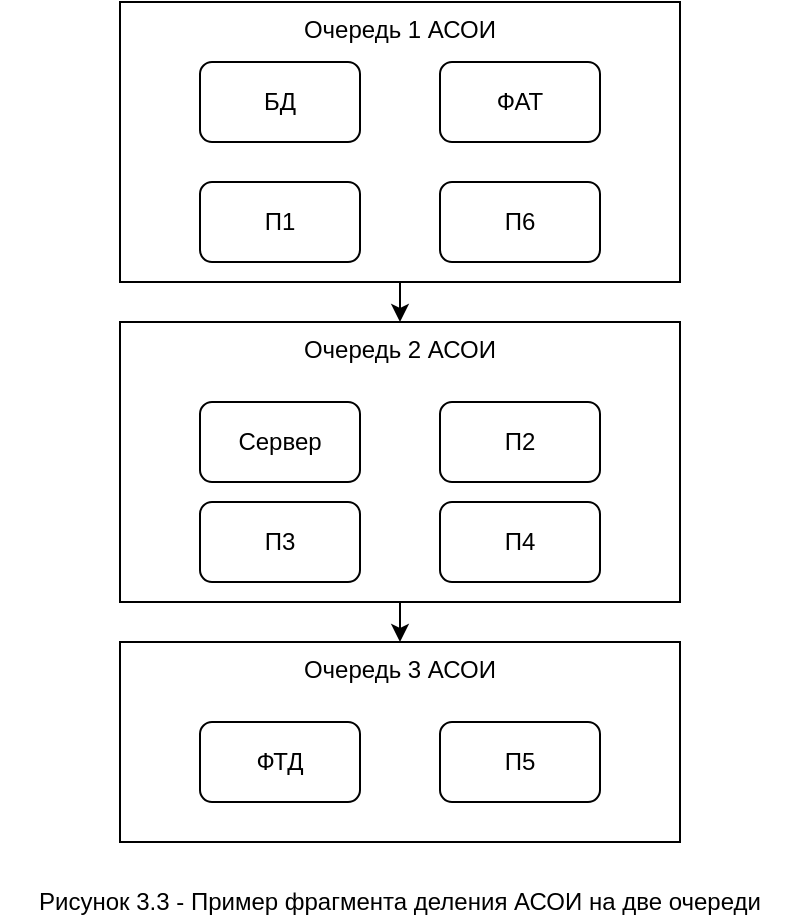 <mxfile version="16.5.1" type="device"><diagram id="CRMMfy00SKpWV_udfH-Z" name="Page-1"><mxGraphModel dx="1038" dy="660" grid="1" gridSize="10" guides="1" tooltips="1" connect="1" arrows="1" fold="1" page="1" pageScale="1" pageWidth="850" pageHeight="1100" math="0" shadow="0"><root><mxCell id="0"/><mxCell id="1" parent="0"/><mxCell id="uxE-2YqZyLshDY9s6c6G-19" value="Очередь 3 АСОИ" style="rounded=0;whiteSpace=wrap;html=1;verticalAlign=top;" vertex="1" parent="1"><mxGeometry x="80" y="360" width="280" height="100" as="geometry"/></mxCell><mxCell id="uxE-2YqZyLshDY9s6c6G-24" style="edgeStyle=orthogonalEdgeStyle;rounded=0;orthogonalLoop=1;jettySize=auto;html=1;exitX=0.5;exitY=1;exitDx=0;exitDy=0;entryX=0.5;entryY=0;entryDx=0;entryDy=0;" edge="1" parent="1" source="uxE-2YqZyLshDY9s6c6G-14" target="uxE-2YqZyLshDY9s6c6G-19"><mxGeometry relative="1" as="geometry"/></mxCell><mxCell id="uxE-2YqZyLshDY9s6c6G-14" value="Очередь 2 АСОИ" style="rounded=0;whiteSpace=wrap;html=1;verticalAlign=top;" vertex="1" parent="1"><mxGeometry x="80" y="200" width="280" height="140" as="geometry"/></mxCell><mxCell id="uxE-2YqZyLshDY9s6c6G-23" style="edgeStyle=orthogonalEdgeStyle;rounded=0;orthogonalLoop=1;jettySize=auto;html=1;exitX=0.5;exitY=1;exitDx=0;exitDy=0;entryX=0.5;entryY=0;entryDx=0;entryDy=0;" edge="1" parent="1" source="uxE-2YqZyLshDY9s6c6G-1" target="uxE-2YqZyLshDY9s6c6G-14"><mxGeometry relative="1" as="geometry"/></mxCell><mxCell id="uxE-2YqZyLshDY9s6c6G-1" value="Очередь 1 АСОИ" style="rounded=0;whiteSpace=wrap;html=1;verticalAlign=top;" vertex="1" parent="1"><mxGeometry x="80" y="40" width="280" height="140" as="geometry"/></mxCell><mxCell id="uxE-2YqZyLshDY9s6c6G-2" value="БД" style="rounded=1;whiteSpace=wrap;html=1;" vertex="1" parent="1"><mxGeometry x="120" y="70" width="80" height="40" as="geometry"/></mxCell><mxCell id="uxE-2YqZyLshDY9s6c6G-4" value="ФАТ" style="rounded=1;whiteSpace=wrap;html=1;" vertex="1" parent="1"><mxGeometry x="240" y="70" width="80" height="40" as="geometry"/></mxCell><mxCell id="uxE-2YqZyLshDY9s6c6G-5" value="П1" style="rounded=1;whiteSpace=wrap;html=1;" vertex="1" parent="1"><mxGeometry x="120" y="130" width="80" height="40" as="geometry"/></mxCell><mxCell id="uxE-2YqZyLshDY9s6c6G-6" value="П6" style="rounded=1;whiteSpace=wrap;html=1;" vertex="1" parent="1"><mxGeometry x="240" y="130" width="80" height="40" as="geometry"/></mxCell><mxCell id="uxE-2YqZyLshDY9s6c6G-8" value="Сервер" style="rounded=1;whiteSpace=wrap;html=1;" vertex="1" parent="1"><mxGeometry x="120" y="240" width="80" height="40" as="geometry"/></mxCell><mxCell id="uxE-2YqZyLshDY9s6c6G-9" value="П2" style="rounded=1;whiteSpace=wrap;html=1;" vertex="1" parent="1"><mxGeometry x="240" y="240" width="80" height="40" as="geometry"/></mxCell><mxCell id="uxE-2YqZyLshDY9s6c6G-10" value="П5" style="rounded=1;whiteSpace=wrap;html=1;" vertex="1" parent="1"><mxGeometry x="240" y="400" width="80" height="40" as="geometry"/></mxCell><mxCell id="uxE-2YqZyLshDY9s6c6G-11" value="ФТД" style="rounded=1;whiteSpace=wrap;html=1;" vertex="1" parent="1"><mxGeometry x="120" y="400" width="80" height="40" as="geometry"/></mxCell><mxCell id="uxE-2YqZyLshDY9s6c6G-12" value="П3" style="rounded=1;whiteSpace=wrap;html=1;" vertex="1" parent="1"><mxGeometry x="120" y="290" width="80" height="40" as="geometry"/></mxCell><mxCell id="uxE-2YqZyLshDY9s6c6G-13" value="П4" style="rounded=1;whiteSpace=wrap;html=1;" vertex="1" parent="1"><mxGeometry x="240" y="290" width="80" height="40" as="geometry"/></mxCell><mxCell id="uxE-2YqZyLshDY9s6c6G-25" value="Рисунок 3.3 - Пример фрагмента деления АСОИ на две очереди" style="rounded=0;whiteSpace=wrap;html=1;strokeColor=none;fillColor=none;" vertex="1" parent="1"><mxGeometry x="20" y="480" width="400" height="20" as="geometry"/></mxCell></root></mxGraphModel></diagram></mxfile>